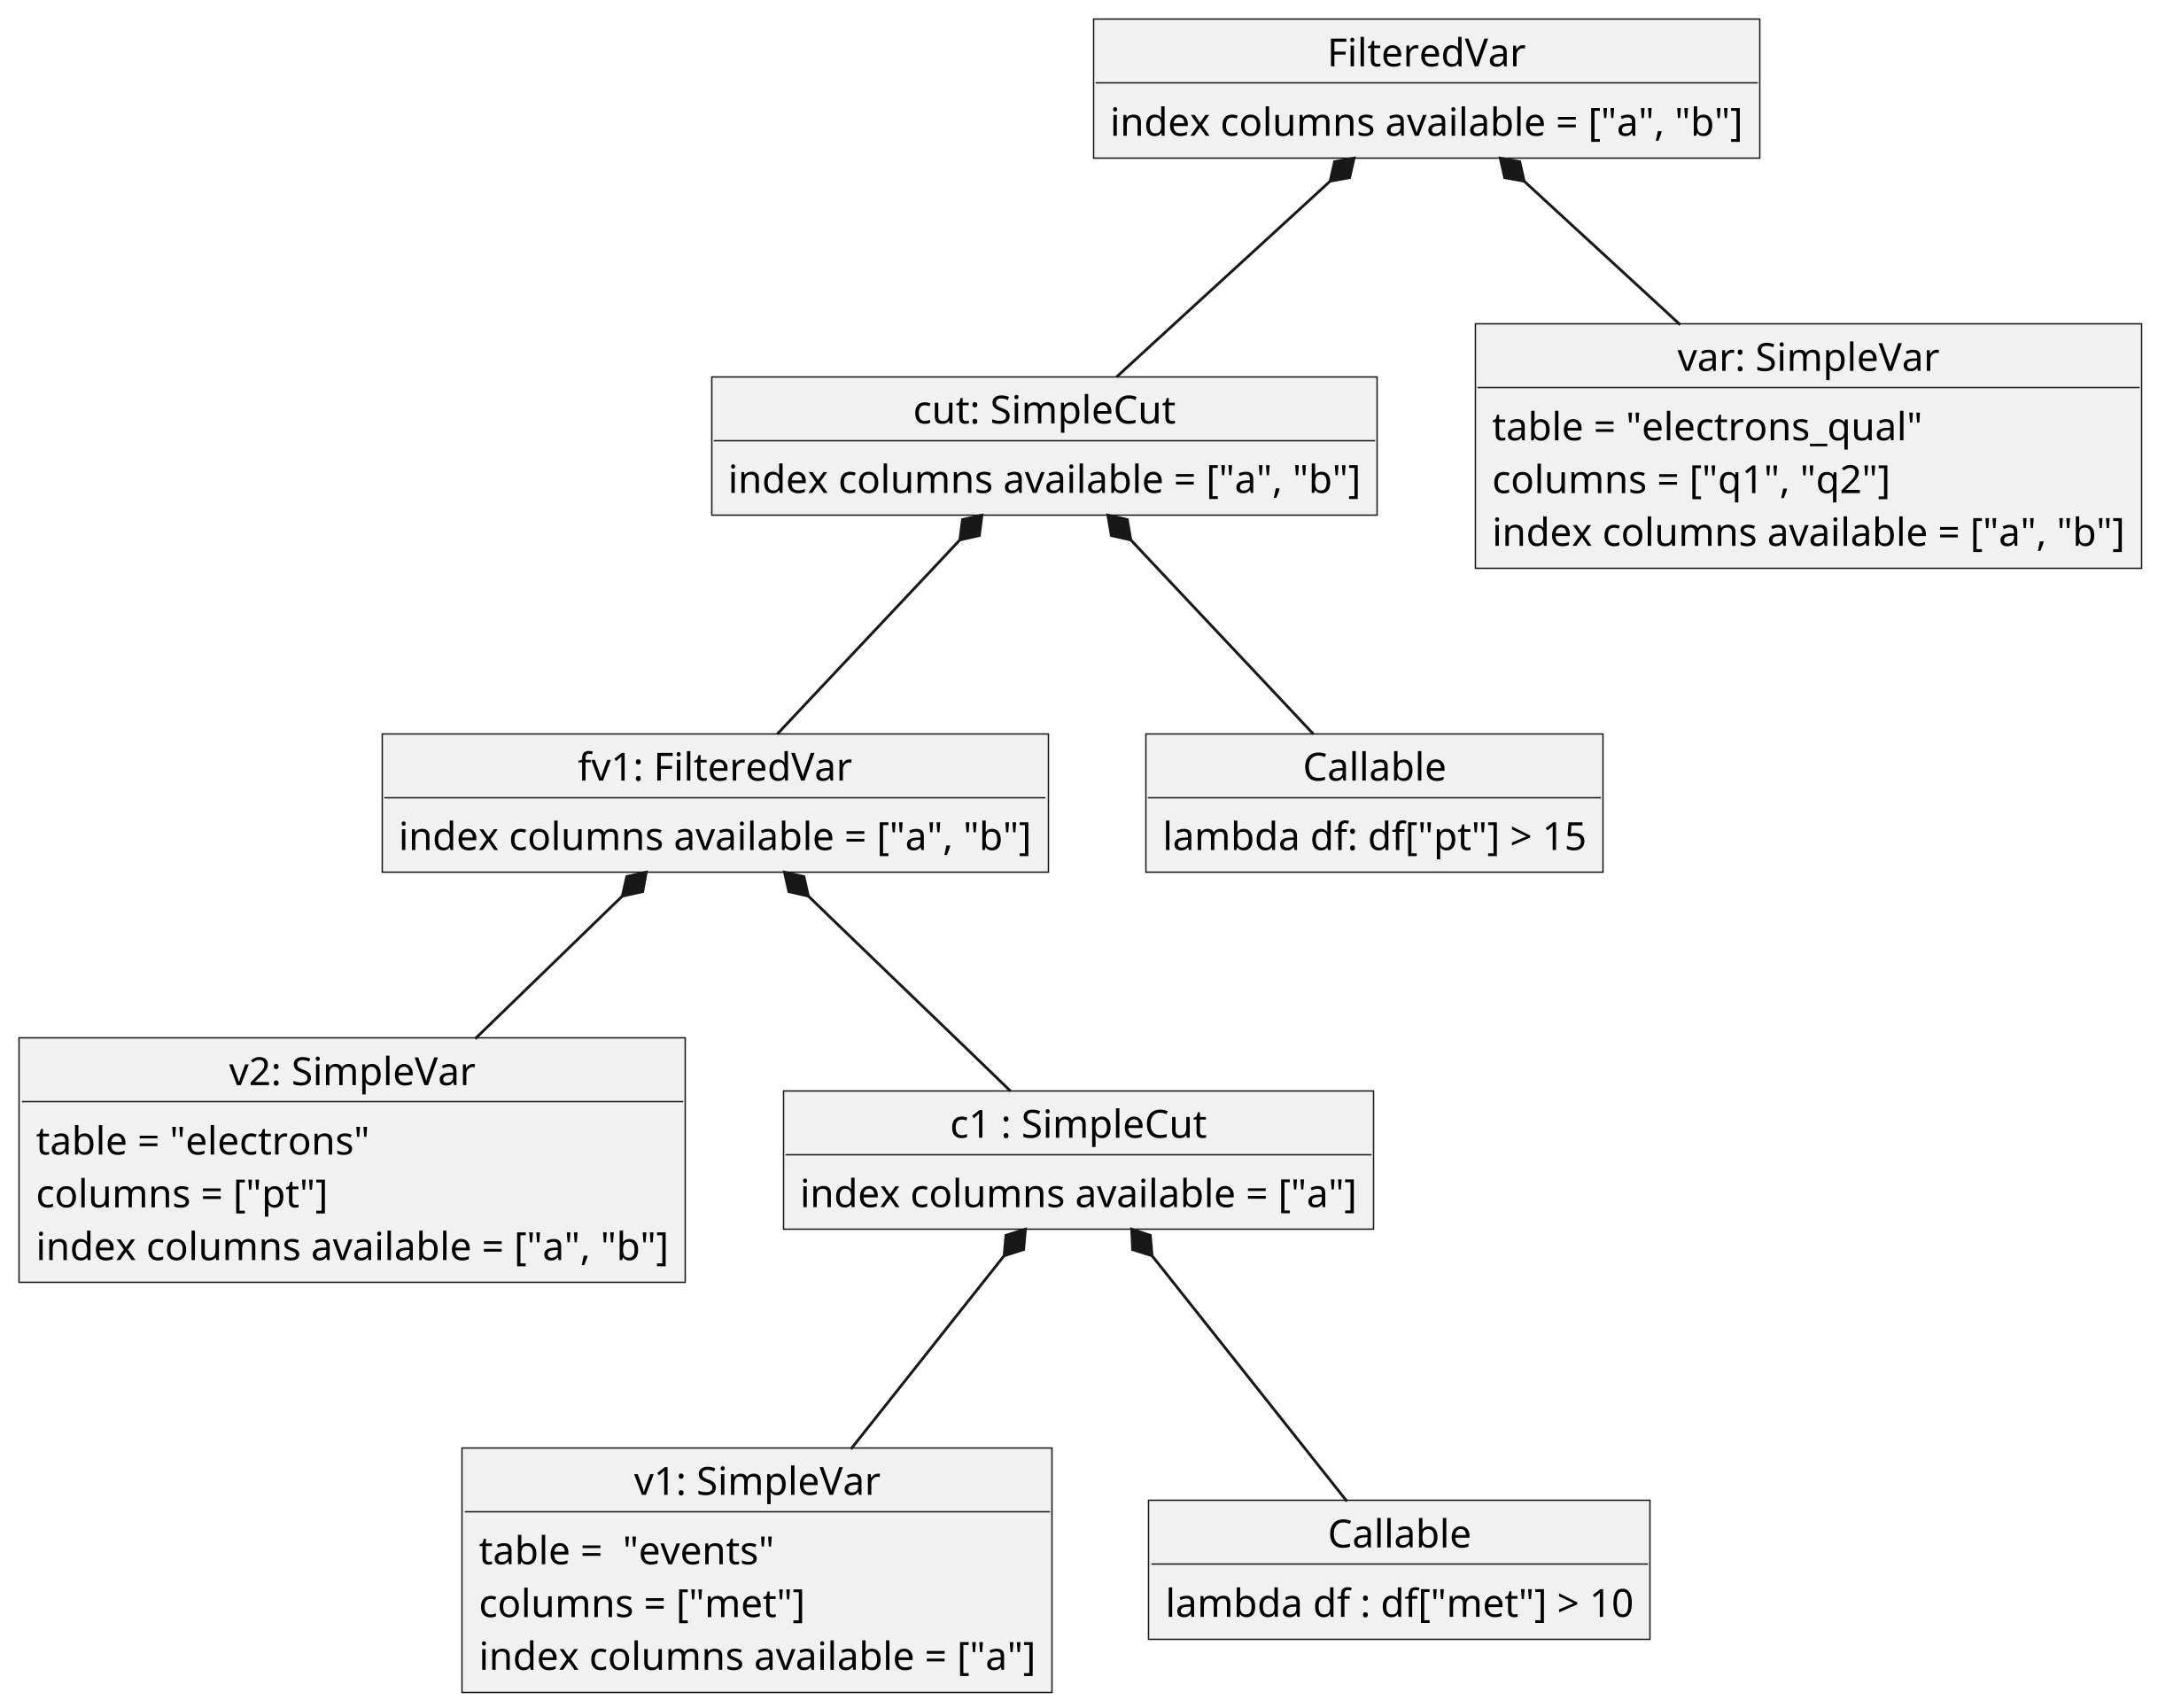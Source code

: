 @startuml
skinparam dpi 300

object "v2: SimpleVar" as var {
  table = "electrons"
  columns = ["pt"]
  index columns available = ["a", "b"]
}

object "c1 : SimpleCut" as cut {
  index columns available = ["a"]
}

object "v1: SimpleVar" as met {
  table =  "events"
  columns = ["met"]
  index columns available = ["a"]
}

object "fv1: FilteredVar" as fv1 {
  index columns available = ["a", "b"]
}

object "Callable" as pred {
 lambda df : df["met"] > 10
}

object "FilteredVar" as fv2 {
 index columns available = ["a", "b"]
}

object "cut: SimpleCut" as cut2 {
  index columns available = ["a", "b"]
}

object "var: SimpleVar" as qual {
  table = "electrons_qual"
  columns = ["q1", "q2"]
  index columns available = ["a", "b"]
}

object "Callable" as pred2 {
  lambda df: df["pt"] > 15
}

cut *-- met
cut *-- pred
fv1 *-- var
fv1 *-- cut

fv2 *-- qual
fv2 *-- cut2

cut2 *-- fv1
cut2 *-- pred2

@enduml
